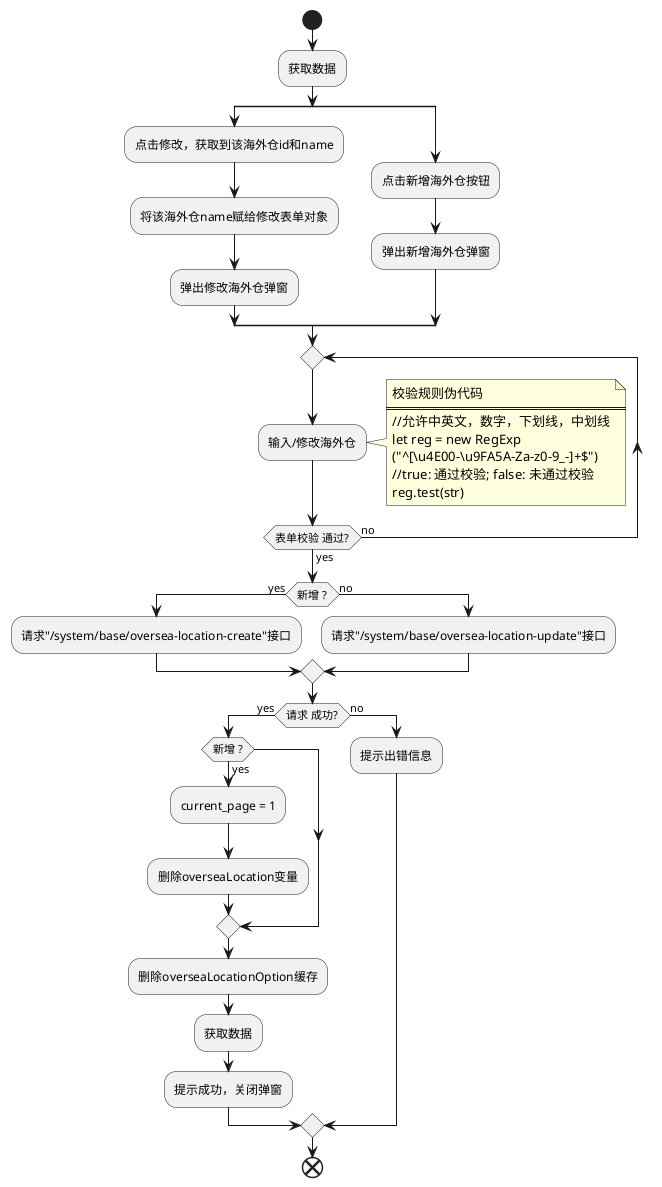 @startuml

start
:获取数据;
split
  :点击修改，获取到该海外仓id和name;
  :将该海外仓name赋给修改表单对象;
  :弹出修改海外仓弹窗;
split again
  :点击新增海外仓按钮;
  :弹出新增海外仓弹窗;
end split
 repeat
    :输入/修改海外仓;
  repeat while(表单校验 通过?) is (no) not (yes)
  note right 
    校验规则伪代码
    ====
    //允许中英文，数字，下划线，中划线
    let reg = new RegExp
    ("^[\u4E00-\u9FA5A-Za-z0-9_-]+$")
    //true: 通过校验; false: 未通过校验
    reg.test(str) 
  end note
  if(新增 ?) then (yes)
    :请求"/system/base/oversea-location-create"接口;
  else (no)
    :请求"/system/base/oversea-location-update"接口;
  endif
  if(请求 成功?) then (yes)
    if(新增 ?) then (yes)
      :current_page = 1;
      :删除overseaLocation变量;
    endif
    :删除overseaLocationOption缓存;
    :获取数据;
    :提示成功，关闭弹窗;
  else (no)
    :提示出错信息;
  endif
end

@enduml
